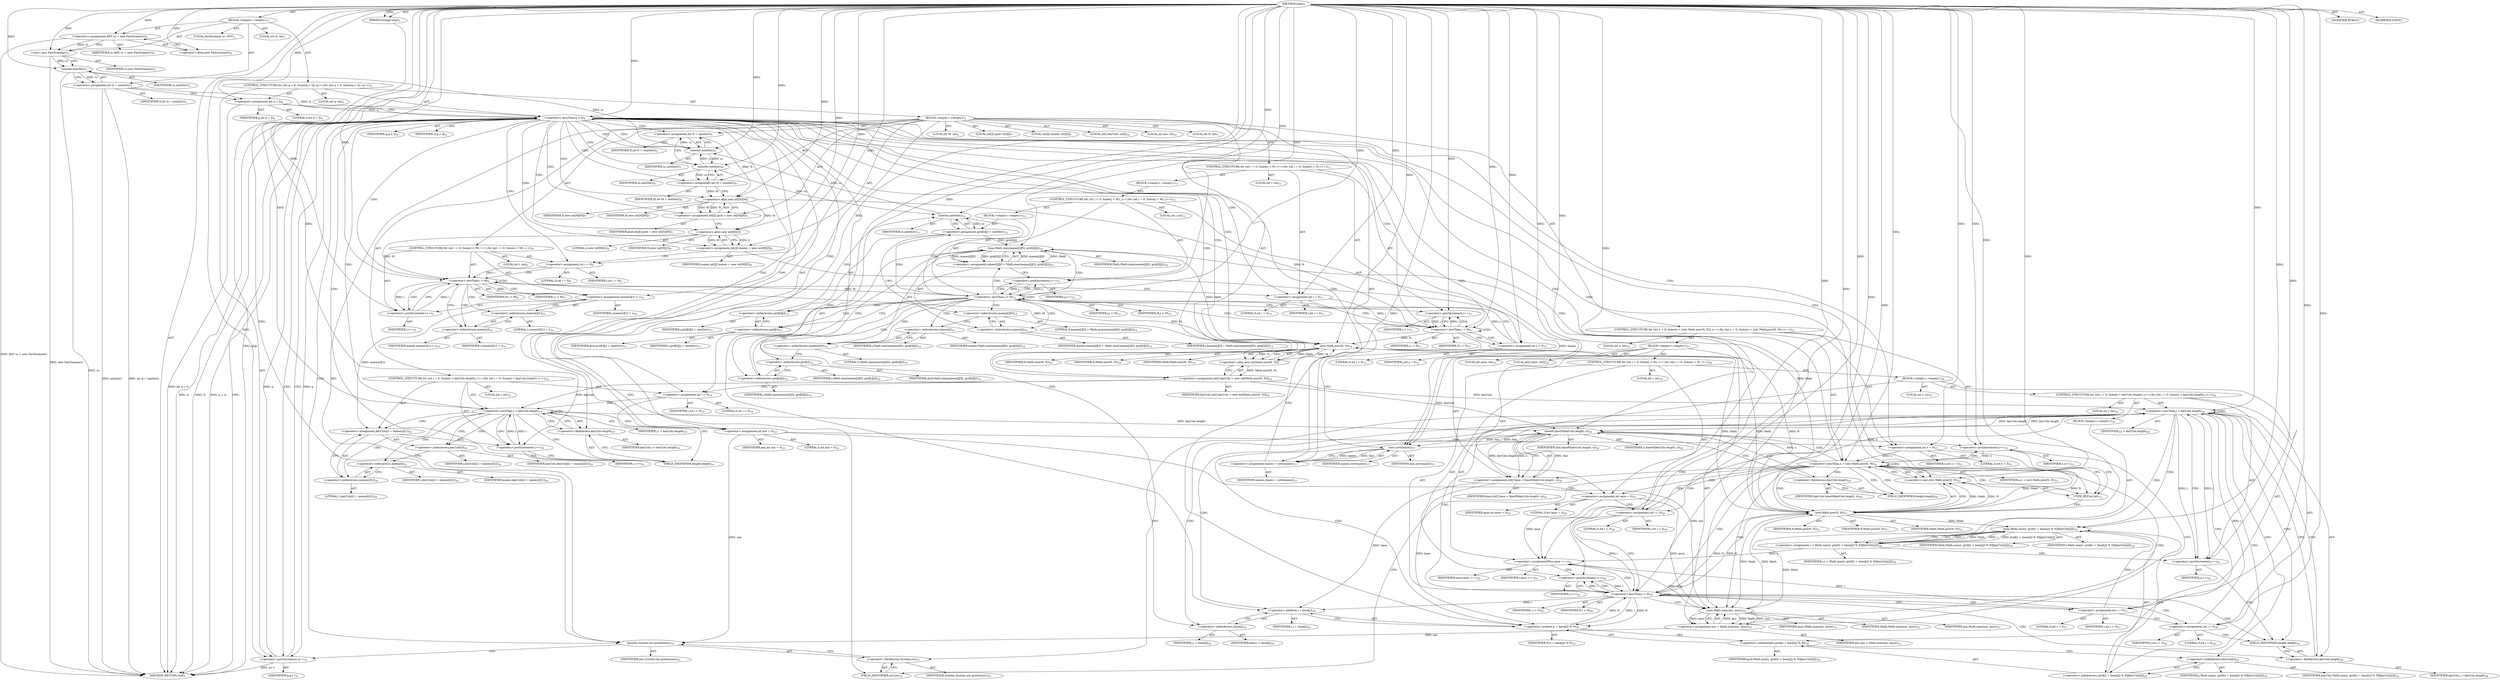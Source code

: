 digraph "main" {  
"19" [label = <(METHOD,main)<SUB>1</SUB>> ]
"20" [label = <(PARAM,String[] args)<SUB>1</SUB>> ]
"21" [label = <(BLOCK,&lt;empty&gt;,&lt;empty&gt;)<SUB>1</SUB>> ]
"4" [label = <(LOCAL,FastScanner sc: ANY)<SUB>2</SUB>> ]
"22" [label = <(&lt;operator&gt;.assignment,ANY sc = new FastScanner())<SUB>2</SUB>> ]
"23" [label = <(IDENTIFIER,sc,ANY sc = new FastScanner())<SUB>2</SUB>> ]
"24" [label = <(&lt;operator&gt;.alloc,new FastScanner())<SUB>2</SUB>> ]
"25" [label = <(&lt;init&gt;,new FastScanner())<SUB>2</SUB>> ]
"3" [label = <(IDENTIFIER,sc,new FastScanner())<SUB>2</SUB>> ]
"26" [label = <(LOCAL,int Q: int)<SUB>3</SUB>> ]
"27" [label = <(&lt;operator&gt;.assignment,int Q = nextInt())<SUB>3</SUB>> ]
"28" [label = <(IDENTIFIER,Q,int Q = nextInt())<SUB>3</SUB>> ]
"29" [label = <(nextInt,nextInt())<SUB>3</SUB>> ]
"30" [label = <(IDENTIFIER,sc,nextInt())<SUB>3</SUB>> ]
"31" [label = <(CONTROL_STRUCTURE,for (int q = 0; Some(q &lt; Q); q++),for (int q = 0; Some(q &lt; Q); q++))<SUB>4</SUB>> ]
"32" [label = <(LOCAL,int q: int)<SUB>4</SUB>> ]
"33" [label = <(&lt;operator&gt;.assignment,int q = 0)<SUB>4</SUB>> ]
"34" [label = <(IDENTIFIER,q,int q = 0)<SUB>4</SUB>> ]
"35" [label = <(LITERAL,0,int q = 0)<SUB>4</SUB>> ]
"36" [label = <(&lt;operator&gt;.lessThan,q &lt; Q)<SUB>4</SUB>> ]
"37" [label = <(IDENTIFIER,q,q &lt; Q)<SUB>4</SUB>> ]
"38" [label = <(IDENTIFIER,Q,q &lt; Q)<SUB>4</SUB>> ]
"39" [label = <(&lt;operator&gt;.postIncrement,q++)<SUB>4</SUB>> ]
"40" [label = <(IDENTIFIER,q,q++)<SUB>4</SUB>> ]
"41" [label = <(BLOCK,&lt;empty&gt;,&lt;empty&gt;)<SUB>4</SUB>> ]
"42" [label = <(LOCAL,int N: int)<SUB>5</SUB>> ]
"43" [label = <(&lt;operator&gt;.assignment,int N = nextInt())<SUB>5</SUB>> ]
"44" [label = <(IDENTIFIER,N,int N = nextInt())<SUB>5</SUB>> ]
"45" [label = <(nextInt,nextInt())<SUB>5</SUB>> ]
"46" [label = <(IDENTIFIER,sc,nextInt())<SUB>5</SUB>> ]
"47" [label = <(LOCAL,int M: int)<SUB>6</SUB>> ]
"48" [label = <(&lt;operator&gt;.assignment,int M = nextInt())<SUB>6</SUB>> ]
"49" [label = <(IDENTIFIER,M,int M = nextInt())<SUB>6</SUB>> ]
"50" [label = <(nextInt,nextInt())<SUB>6</SUB>> ]
"51" [label = <(IDENTIFIER,sc,nextInt())<SUB>6</SUB>> ]
"52" [label = <(LOCAL,int[][] grid: int[][])<SUB>7</SUB>> ]
"53" [label = <(&lt;operator&gt;.assignment,int[][] grid = new int[N][M])<SUB>7</SUB>> ]
"54" [label = <(IDENTIFIER,grid,int[][] grid = new int[N][M])<SUB>7</SUB>> ]
"55" [label = <(&lt;operator&gt;.alloc,new int[N][M])> ]
"56" [label = <(IDENTIFIER,N,new int[N][M])<SUB>7</SUB>> ]
"57" [label = <(IDENTIFIER,M,new int[N][M])<SUB>7</SUB>> ]
"58" [label = <(LOCAL,int[][] maxes: int[][])<SUB>8</SUB>> ]
"59" [label = <(&lt;operator&gt;.assignment,int[][] maxes = new int[M][2])<SUB>8</SUB>> ]
"60" [label = <(IDENTIFIER,maxes,int[][] maxes = new int[M][2])<SUB>8</SUB>> ]
"61" [label = <(&lt;operator&gt;.alloc,new int[M][2])> ]
"62" [label = <(IDENTIFIER,M,new int[M][2])<SUB>8</SUB>> ]
"63" [label = <(LITERAL,2,new int[M][2])<SUB>8</SUB>> ]
"64" [label = <(CONTROL_STRUCTURE,for (int i = 0; Some(i &lt; M); i++),for (int i = 0; Some(i &lt; M); i++))<SUB>9</SUB>> ]
"65" [label = <(LOCAL,int i: int)<SUB>9</SUB>> ]
"66" [label = <(&lt;operator&gt;.assignment,int i = 0)<SUB>9</SUB>> ]
"67" [label = <(IDENTIFIER,i,int i = 0)<SUB>9</SUB>> ]
"68" [label = <(LITERAL,0,int i = 0)<SUB>9</SUB>> ]
"69" [label = <(&lt;operator&gt;.lessThan,i &lt; M)<SUB>9</SUB>> ]
"70" [label = <(IDENTIFIER,i,i &lt; M)<SUB>9</SUB>> ]
"71" [label = <(IDENTIFIER,M,i &lt; M)<SUB>9</SUB>> ]
"72" [label = <(&lt;operator&gt;.postIncrement,i++)<SUB>9</SUB>> ]
"73" [label = <(IDENTIFIER,i,i++)<SUB>9</SUB>> ]
"74" [label = <(&lt;operator&gt;.assignment,maxes[i][1] = i)<SUB>10</SUB>> ]
"75" [label = <(&lt;operator&gt;.indexAccess,maxes[i][1])<SUB>10</SUB>> ]
"76" [label = <(&lt;operator&gt;.indexAccess,maxes[i])<SUB>10</SUB>> ]
"77" [label = <(IDENTIFIER,maxes,maxes[i][1] = i)<SUB>10</SUB>> ]
"78" [label = <(IDENTIFIER,i,maxes[i][1] = i)<SUB>10</SUB>> ]
"79" [label = <(LITERAL,1,maxes[i][1] = i)<SUB>10</SUB>> ]
"80" [label = <(IDENTIFIER,i,maxes[i][1] = i)<SUB>10</SUB>> ]
"81" [label = <(CONTROL_STRUCTURE,for (int i = 0; Some(i &lt; N); i++),for (int i = 0; Some(i &lt; N); i++))<SUB>11</SUB>> ]
"82" [label = <(LOCAL,int i: int)<SUB>11</SUB>> ]
"83" [label = <(&lt;operator&gt;.assignment,int i = 0)<SUB>11</SUB>> ]
"84" [label = <(IDENTIFIER,i,int i = 0)<SUB>11</SUB>> ]
"85" [label = <(LITERAL,0,int i = 0)<SUB>11</SUB>> ]
"86" [label = <(&lt;operator&gt;.lessThan,i &lt; N)<SUB>11</SUB>> ]
"87" [label = <(IDENTIFIER,i,i &lt; N)<SUB>11</SUB>> ]
"88" [label = <(IDENTIFIER,N,i &lt; N)<SUB>11</SUB>> ]
"89" [label = <(&lt;operator&gt;.postIncrement,i++)<SUB>11</SUB>> ]
"90" [label = <(IDENTIFIER,i,i++)<SUB>11</SUB>> ]
"91" [label = <(BLOCK,&lt;empty&gt;,&lt;empty&gt;)<SUB>11</SUB>> ]
"92" [label = <(CONTROL_STRUCTURE,for (int j = 0; Some(j &lt; M); j++),for (int j = 0; Some(j &lt; M); j++))<SUB>12</SUB>> ]
"93" [label = <(LOCAL,int j: int)<SUB>12</SUB>> ]
"94" [label = <(&lt;operator&gt;.assignment,int j = 0)<SUB>12</SUB>> ]
"95" [label = <(IDENTIFIER,j,int j = 0)<SUB>12</SUB>> ]
"96" [label = <(LITERAL,0,int j = 0)<SUB>12</SUB>> ]
"97" [label = <(&lt;operator&gt;.lessThan,j &lt; M)<SUB>12</SUB>> ]
"98" [label = <(IDENTIFIER,j,j &lt; M)<SUB>12</SUB>> ]
"99" [label = <(IDENTIFIER,M,j &lt; M)<SUB>12</SUB>> ]
"100" [label = <(&lt;operator&gt;.postIncrement,j++)<SUB>12</SUB>> ]
"101" [label = <(IDENTIFIER,j,j++)<SUB>12</SUB>> ]
"102" [label = <(BLOCK,&lt;empty&gt;,&lt;empty&gt;)<SUB>12</SUB>> ]
"103" [label = <(&lt;operator&gt;.assignment,grid[i][j] = nextInt())<SUB>13</SUB>> ]
"104" [label = <(&lt;operator&gt;.indexAccess,grid[i][j])<SUB>13</SUB>> ]
"105" [label = <(&lt;operator&gt;.indexAccess,grid[i])<SUB>13</SUB>> ]
"106" [label = <(IDENTIFIER,grid,grid[i][j] = nextInt())<SUB>13</SUB>> ]
"107" [label = <(IDENTIFIER,i,grid[i][j] = nextInt())<SUB>13</SUB>> ]
"108" [label = <(IDENTIFIER,j,grid[i][j] = nextInt())<SUB>13</SUB>> ]
"109" [label = <(nextInt,nextInt())<SUB>13</SUB>> ]
"110" [label = <(IDENTIFIER,sc,nextInt())<SUB>13</SUB>> ]
"111" [label = <(&lt;operator&gt;.assignment,maxes[j][0] = Math.max(maxes[j][0], grid[i][j]))<SUB>14</SUB>> ]
"112" [label = <(&lt;operator&gt;.indexAccess,maxes[j][0])<SUB>14</SUB>> ]
"113" [label = <(&lt;operator&gt;.indexAccess,maxes[j])<SUB>14</SUB>> ]
"114" [label = <(IDENTIFIER,maxes,maxes[j][0] = Math.max(maxes[j][0], grid[i][j]))<SUB>14</SUB>> ]
"115" [label = <(IDENTIFIER,j,maxes[j][0] = Math.max(maxes[j][0], grid[i][j]))<SUB>14</SUB>> ]
"116" [label = <(LITERAL,0,maxes[j][0] = Math.max(maxes[j][0], grid[i][j]))<SUB>14</SUB>> ]
"117" [label = <(max,Math.max(maxes[j][0], grid[i][j]))<SUB>14</SUB>> ]
"118" [label = <(IDENTIFIER,Math,Math.max(maxes[j][0], grid[i][j]))<SUB>14</SUB>> ]
"119" [label = <(&lt;operator&gt;.indexAccess,maxes[j][0])<SUB>14</SUB>> ]
"120" [label = <(&lt;operator&gt;.indexAccess,maxes[j])<SUB>14</SUB>> ]
"121" [label = <(IDENTIFIER,maxes,Math.max(maxes[j][0], grid[i][j]))<SUB>14</SUB>> ]
"122" [label = <(IDENTIFIER,j,Math.max(maxes[j][0], grid[i][j]))<SUB>14</SUB>> ]
"123" [label = <(LITERAL,0,Math.max(maxes[j][0], grid[i][j]))<SUB>14</SUB>> ]
"124" [label = <(&lt;operator&gt;.indexAccess,grid[i][j])<SUB>14</SUB>> ]
"125" [label = <(&lt;operator&gt;.indexAccess,grid[i])<SUB>14</SUB>> ]
"126" [label = <(IDENTIFIER,grid,Math.max(maxes[j][0], grid[i][j]))<SUB>14</SUB>> ]
"127" [label = <(IDENTIFIER,i,Math.max(maxes[j][0], grid[i][j]))<SUB>14</SUB>> ]
"128" [label = <(IDENTIFIER,j,Math.max(maxes[j][0], grid[i][j]))<SUB>14</SUB>> ]
"129" [label = <(&lt;operator&gt;.assignment,maxes = sort(maxes))<SUB>17</SUB>> ]
"130" [label = <(IDENTIFIER,maxes,maxes = sort(maxes))<SUB>17</SUB>> ]
"131" [label = <(sort,sort(maxes))<SUB>17</SUB>> ]
"132" [label = <(IDENTIFIER,this,sort(maxes))<SUB>17</SUB>> ]
"133" [label = <(IDENTIFIER,maxes,sort(maxes))<SUB>17</SUB>> ]
"134" [label = <(LOCAL,int[] keyCols: int[])<SUB>18</SUB>> ]
"135" [label = <(&lt;operator&gt;.assignment,int[] keyCols = new int[Math.min(M, N)])<SUB>18</SUB>> ]
"136" [label = <(IDENTIFIER,keyCols,int[] keyCols = new int[Math.min(M, N)])<SUB>18</SUB>> ]
"137" [label = <(&lt;operator&gt;.alloc,new int[Math.min(M, N)])> ]
"138" [label = <(min,Math.min(M, N))<SUB>18</SUB>> ]
"139" [label = <(IDENTIFIER,Math,Math.min(M, N))<SUB>18</SUB>> ]
"140" [label = <(IDENTIFIER,M,Math.min(M, N))<SUB>18</SUB>> ]
"141" [label = <(IDENTIFIER,N,Math.min(M, N))<SUB>18</SUB>> ]
"142" [label = <(CONTROL_STRUCTURE,for (int i = 0; Some(i &lt; keyCols.length); i++),for (int i = 0; Some(i &lt; keyCols.length); i++))<SUB>19</SUB>> ]
"143" [label = <(LOCAL,int i: int)<SUB>19</SUB>> ]
"144" [label = <(&lt;operator&gt;.assignment,int i = 0)<SUB>19</SUB>> ]
"145" [label = <(IDENTIFIER,i,int i = 0)<SUB>19</SUB>> ]
"146" [label = <(LITERAL,0,int i = 0)<SUB>19</SUB>> ]
"147" [label = <(&lt;operator&gt;.lessThan,i &lt; keyCols.length)<SUB>19</SUB>> ]
"148" [label = <(IDENTIFIER,i,i &lt; keyCols.length)<SUB>19</SUB>> ]
"149" [label = <(&lt;operator&gt;.fieldAccess,keyCols.length)<SUB>19</SUB>> ]
"150" [label = <(IDENTIFIER,keyCols,i &lt; keyCols.length)<SUB>19</SUB>> ]
"151" [label = <(FIELD_IDENTIFIER,length,length)<SUB>19</SUB>> ]
"152" [label = <(&lt;operator&gt;.postIncrement,i++)<SUB>19</SUB>> ]
"153" [label = <(IDENTIFIER,i,i++)<SUB>19</SUB>> ]
"154" [label = <(&lt;operator&gt;.assignment,keyCols[i] = maxes[i][1])<SUB>20</SUB>> ]
"155" [label = <(&lt;operator&gt;.indexAccess,keyCols[i])<SUB>20</SUB>> ]
"156" [label = <(IDENTIFIER,keyCols,keyCols[i] = maxes[i][1])<SUB>20</SUB>> ]
"157" [label = <(IDENTIFIER,i,keyCols[i] = maxes[i][1])<SUB>20</SUB>> ]
"158" [label = <(&lt;operator&gt;.indexAccess,maxes[i][1])<SUB>20</SUB>> ]
"159" [label = <(&lt;operator&gt;.indexAccess,maxes[i])<SUB>20</SUB>> ]
"160" [label = <(IDENTIFIER,maxes,keyCols[i] = maxes[i][1])<SUB>20</SUB>> ]
"161" [label = <(IDENTIFIER,i,keyCols[i] = maxes[i][1])<SUB>20</SUB>> ]
"162" [label = <(LITERAL,1,keyCols[i] = maxes[i][1])<SUB>20</SUB>> ]
"163" [label = <(LOCAL,int ans: int)<SUB>22</SUB>> ]
"164" [label = <(&lt;operator&gt;.assignment,int ans = 0)<SUB>22</SUB>> ]
"165" [label = <(IDENTIFIER,ans,int ans = 0)<SUB>22</SUB>> ]
"166" [label = <(LITERAL,0,int ans = 0)<SUB>22</SUB>> ]
"167" [label = <(CONTROL_STRUCTURE,for (int x = 0; Some(x &lt; (int) Math.pow(N, N)); x++),for (int x = 0; Some(x &lt; (int) Math.pow(N, N)); x++))<SUB>23</SUB>> ]
"168" [label = <(LOCAL,int x: int)<SUB>23</SUB>> ]
"169" [label = <(&lt;operator&gt;.assignment,int x = 0)<SUB>23</SUB>> ]
"170" [label = <(IDENTIFIER,x,int x = 0)<SUB>23</SUB>> ]
"171" [label = <(LITERAL,0,int x = 0)<SUB>23</SUB>> ]
"172" [label = <(&lt;operator&gt;.lessThan,x &lt; (int) Math.pow(N, N))<SUB>23</SUB>> ]
"173" [label = <(IDENTIFIER,x,x &lt; (int) Math.pow(N, N))<SUB>23</SUB>> ]
"174" [label = <(&lt;operator&gt;.cast,(int) Math.pow(N, N))<SUB>23</SUB>> ]
"175" [label = <(TYPE_REF,int,int)<SUB>23</SUB>> ]
"176" [label = <(pow,Math.pow(N, N))<SUB>23</SUB>> ]
"177" [label = <(IDENTIFIER,Math,Math.pow(N, N))<SUB>23</SUB>> ]
"178" [label = <(IDENTIFIER,N,Math.pow(N, N))<SUB>23</SUB>> ]
"179" [label = <(IDENTIFIER,N,Math.pow(N, N))<SUB>23</SUB>> ]
"180" [label = <(&lt;operator&gt;.postIncrement,x++)<SUB>23</SUB>> ]
"181" [label = <(IDENTIFIER,x,x++)<SUB>23</SUB>> ]
"182" [label = <(BLOCK,&lt;empty&gt;,&lt;empty&gt;)<SUB>23</SUB>> ]
"183" [label = <(LOCAL,int[] base: int[])<SUB>24</SUB>> ]
"184" [label = <(&lt;operator&gt;.assignment,int[] base = baseN(keyCols.length, x))<SUB>24</SUB>> ]
"185" [label = <(IDENTIFIER,base,int[] base = baseN(keyCols.length, x))<SUB>24</SUB>> ]
"186" [label = <(baseN,baseN(keyCols.length, x))<SUB>24</SUB>> ]
"187" [label = <(IDENTIFIER,this,baseN(keyCols.length, x))<SUB>24</SUB>> ]
"188" [label = <(&lt;operator&gt;.fieldAccess,keyCols.length)<SUB>24</SUB>> ]
"189" [label = <(IDENTIFIER,keyCols,baseN(keyCols.length, x))<SUB>24</SUB>> ]
"190" [label = <(FIELD_IDENTIFIER,length,length)<SUB>24</SUB>> ]
"191" [label = <(IDENTIFIER,x,baseN(keyCols.length, x))<SUB>24</SUB>> ]
"192" [label = <(LOCAL,int ansx: int)<SUB>25</SUB>> ]
"193" [label = <(&lt;operator&gt;.assignment,int ansx = 0)<SUB>25</SUB>> ]
"194" [label = <(IDENTIFIER,ansx,int ansx = 0)<SUB>25</SUB>> ]
"195" [label = <(LITERAL,0,int ansx = 0)<SUB>25</SUB>> ]
"196" [label = <(CONTROL_STRUCTURE,for (int i = 0; Some(i &lt; N); i++),for (int i = 0; Some(i &lt; N); i++))<SUB>26</SUB>> ]
"197" [label = <(LOCAL,int i: int)<SUB>26</SUB>> ]
"198" [label = <(&lt;operator&gt;.assignment,int i = 0)<SUB>26</SUB>> ]
"199" [label = <(IDENTIFIER,i,int i = 0)<SUB>26</SUB>> ]
"200" [label = <(LITERAL,0,int i = 0)<SUB>26</SUB>> ]
"201" [label = <(&lt;operator&gt;.lessThan,i &lt; N)<SUB>26</SUB>> ]
"202" [label = <(IDENTIFIER,i,i &lt; N)<SUB>26</SUB>> ]
"203" [label = <(IDENTIFIER,N,i &lt; N)<SUB>26</SUB>> ]
"204" [label = <(&lt;operator&gt;.postIncrement,i++)<SUB>26</SUB>> ]
"205" [label = <(IDENTIFIER,i,i++)<SUB>26</SUB>> ]
"206" [label = <(BLOCK,&lt;empty&gt;,&lt;empty&gt;)<SUB>26</SUB>> ]
"207" [label = <(LOCAL,int r: int)<SUB>27</SUB>> ]
"208" [label = <(&lt;operator&gt;.assignment,int r = 0)<SUB>27</SUB>> ]
"209" [label = <(IDENTIFIER,r,int r = 0)<SUB>27</SUB>> ]
"210" [label = <(LITERAL,0,int r = 0)<SUB>27</SUB>> ]
"211" [label = <(CONTROL_STRUCTURE,for (int j = 0; Some(j &lt; keyCols.length); j++),for (int j = 0; Some(j &lt; keyCols.length); j++))<SUB>28</SUB>> ]
"212" [label = <(LOCAL,int j: int)<SUB>28</SUB>> ]
"213" [label = <(&lt;operator&gt;.assignment,int j = 0)<SUB>28</SUB>> ]
"214" [label = <(IDENTIFIER,j,int j = 0)<SUB>28</SUB>> ]
"215" [label = <(LITERAL,0,int j = 0)<SUB>28</SUB>> ]
"216" [label = <(&lt;operator&gt;.lessThan,j &lt; keyCols.length)<SUB>28</SUB>> ]
"217" [label = <(IDENTIFIER,j,j &lt; keyCols.length)<SUB>28</SUB>> ]
"218" [label = <(&lt;operator&gt;.fieldAccess,keyCols.length)<SUB>28</SUB>> ]
"219" [label = <(IDENTIFIER,keyCols,j &lt; keyCols.length)<SUB>28</SUB>> ]
"220" [label = <(FIELD_IDENTIFIER,length,length)<SUB>28</SUB>> ]
"221" [label = <(&lt;operator&gt;.postIncrement,j++)<SUB>28</SUB>> ]
"222" [label = <(IDENTIFIER,j,j++)<SUB>28</SUB>> ]
"223" [label = <(BLOCK,&lt;empty&gt;,&lt;empty&gt;)<SUB>28</SUB>> ]
"224" [label = <(&lt;operator&gt;.assignment,r = Math.max(r, grid[(i + base[j]) % N][keyCols[j]]))<SUB>29</SUB>> ]
"225" [label = <(IDENTIFIER,r,r = Math.max(r, grid[(i + base[j]) % N][keyCols[j]]))<SUB>29</SUB>> ]
"226" [label = <(max,Math.max(r, grid[(i + base[j]) % N][keyCols[j]]))<SUB>29</SUB>> ]
"227" [label = <(IDENTIFIER,Math,Math.max(r, grid[(i + base[j]) % N][keyCols[j]]))<SUB>29</SUB>> ]
"228" [label = <(IDENTIFIER,r,Math.max(r, grid[(i + base[j]) % N][keyCols[j]]))<SUB>29</SUB>> ]
"229" [label = <(&lt;operator&gt;.indexAccess,grid[(i + base[j]) % N][keyCols[j]])<SUB>29</SUB>> ]
"230" [label = <(&lt;operator&gt;.indexAccess,grid[(i + base[j]) % N])<SUB>29</SUB>> ]
"231" [label = <(IDENTIFIER,grid,Math.max(r, grid[(i + base[j]) % N][keyCols[j]]))<SUB>29</SUB>> ]
"232" [label = <(&lt;operator&gt;.modulo,(i + base[j]) % N)<SUB>29</SUB>> ]
"233" [label = <(&lt;operator&gt;.addition,i + base[j])<SUB>29</SUB>> ]
"234" [label = <(IDENTIFIER,i,i + base[j])<SUB>29</SUB>> ]
"235" [label = <(&lt;operator&gt;.indexAccess,base[j])<SUB>29</SUB>> ]
"236" [label = <(IDENTIFIER,base,i + base[j])<SUB>29</SUB>> ]
"237" [label = <(IDENTIFIER,j,i + base[j])<SUB>29</SUB>> ]
"238" [label = <(IDENTIFIER,N,(i + base[j]) % N)<SUB>29</SUB>> ]
"239" [label = <(&lt;operator&gt;.indexAccess,keyCols[j])<SUB>29</SUB>> ]
"240" [label = <(IDENTIFIER,keyCols,Math.max(r, grid[(i + base[j]) % N][keyCols[j]]))<SUB>29</SUB>> ]
"241" [label = <(IDENTIFIER,j,Math.max(r, grid[(i + base[j]) % N][keyCols[j]]))<SUB>29</SUB>> ]
"242" [label = <(&lt;operator&gt;.assignmentPlus,ansx += r)<SUB>31</SUB>> ]
"243" [label = <(IDENTIFIER,ansx,ansx += r)<SUB>31</SUB>> ]
"244" [label = <(IDENTIFIER,r,ansx += r)<SUB>31</SUB>> ]
"245" [label = <(&lt;operator&gt;.assignment,ans = Math.max(ans, ansx))<SUB>33</SUB>> ]
"246" [label = <(IDENTIFIER,ans,ans = Math.max(ans, ansx))<SUB>33</SUB>> ]
"247" [label = <(max,Math.max(ans, ansx))<SUB>33</SUB>> ]
"248" [label = <(IDENTIFIER,Math,Math.max(ans, ansx))<SUB>33</SUB>> ]
"249" [label = <(IDENTIFIER,ans,Math.max(ans, ansx))<SUB>33</SUB>> ]
"250" [label = <(IDENTIFIER,ansx,Math.max(ans, ansx))<SUB>33</SUB>> ]
"251" [label = <(println,System.out.println(ans))<SUB>35</SUB>> ]
"252" [label = <(&lt;operator&gt;.fieldAccess,System.out)<SUB>35</SUB>> ]
"253" [label = <(IDENTIFIER,System,System.out.println(ans))<SUB>35</SUB>> ]
"254" [label = <(FIELD_IDENTIFIER,out,out)<SUB>35</SUB>> ]
"255" [label = <(IDENTIFIER,ans,System.out.println(ans))<SUB>35</SUB>> ]
"256" [label = <(MODIFIER,PUBLIC)> ]
"257" [label = <(MODIFIER,STATIC)> ]
"258" [label = <(METHOD_RETURN,void)<SUB>1</SUB>> ]
  "19" -> "20"  [ label = "AST: "] 
  "19" -> "21"  [ label = "AST: "] 
  "19" -> "256"  [ label = "AST: "] 
  "19" -> "257"  [ label = "AST: "] 
  "19" -> "258"  [ label = "AST: "] 
  "21" -> "4"  [ label = "AST: "] 
  "21" -> "22"  [ label = "AST: "] 
  "21" -> "25"  [ label = "AST: "] 
  "21" -> "26"  [ label = "AST: "] 
  "21" -> "27"  [ label = "AST: "] 
  "21" -> "31"  [ label = "AST: "] 
  "22" -> "23"  [ label = "AST: "] 
  "22" -> "24"  [ label = "AST: "] 
  "25" -> "3"  [ label = "AST: "] 
  "27" -> "28"  [ label = "AST: "] 
  "27" -> "29"  [ label = "AST: "] 
  "29" -> "30"  [ label = "AST: "] 
  "31" -> "32"  [ label = "AST: "] 
  "31" -> "33"  [ label = "AST: "] 
  "31" -> "36"  [ label = "AST: "] 
  "31" -> "39"  [ label = "AST: "] 
  "31" -> "41"  [ label = "AST: "] 
  "33" -> "34"  [ label = "AST: "] 
  "33" -> "35"  [ label = "AST: "] 
  "36" -> "37"  [ label = "AST: "] 
  "36" -> "38"  [ label = "AST: "] 
  "39" -> "40"  [ label = "AST: "] 
  "41" -> "42"  [ label = "AST: "] 
  "41" -> "43"  [ label = "AST: "] 
  "41" -> "47"  [ label = "AST: "] 
  "41" -> "48"  [ label = "AST: "] 
  "41" -> "52"  [ label = "AST: "] 
  "41" -> "53"  [ label = "AST: "] 
  "41" -> "58"  [ label = "AST: "] 
  "41" -> "59"  [ label = "AST: "] 
  "41" -> "64"  [ label = "AST: "] 
  "41" -> "81"  [ label = "AST: "] 
  "41" -> "129"  [ label = "AST: "] 
  "41" -> "134"  [ label = "AST: "] 
  "41" -> "135"  [ label = "AST: "] 
  "41" -> "142"  [ label = "AST: "] 
  "41" -> "163"  [ label = "AST: "] 
  "41" -> "164"  [ label = "AST: "] 
  "41" -> "167"  [ label = "AST: "] 
  "41" -> "251"  [ label = "AST: "] 
  "43" -> "44"  [ label = "AST: "] 
  "43" -> "45"  [ label = "AST: "] 
  "45" -> "46"  [ label = "AST: "] 
  "48" -> "49"  [ label = "AST: "] 
  "48" -> "50"  [ label = "AST: "] 
  "50" -> "51"  [ label = "AST: "] 
  "53" -> "54"  [ label = "AST: "] 
  "53" -> "55"  [ label = "AST: "] 
  "55" -> "56"  [ label = "AST: "] 
  "55" -> "57"  [ label = "AST: "] 
  "59" -> "60"  [ label = "AST: "] 
  "59" -> "61"  [ label = "AST: "] 
  "61" -> "62"  [ label = "AST: "] 
  "61" -> "63"  [ label = "AST: "] 
  "64" -> "65"  [ label = "AST: "] 
  "64" -> "66"  [ label = "AST: "] 
  "64" -> "69"  [ label = "AST: "] 
  "64" -> "72"  [ label = "AST: "] 
  "64" -> "74"  [ label = "AST: "] 
  "66" -> "67"  [ label = "AST: "] 
  "66" -> "68"  [ label = "AST: "] 
  "69" -> "70"  [ label = "AST: "] 
  "69" -> "71"  [ label = "AST: "] 
  "72" -> "73"  [ label = "AST: "] 
  "74" -> "75"  [ label = "AST: "] 
  "74" -> "80"  [ label = "AST: "] 
  "75" -> "76"  [ label = "AST: "] 
  "75" -> "79"  [ label = "AST: "] 
  "76" -> "77"  [ label = "AST: "] 
  "76" -> "78"  [ label = "AST: "] 
  "81" -> "82"  [ label = "AST: "] 
  "81" -> "83"  [ label = "AST: "] 
  "81" -> "86"  [ label = "AST: "] 
  "81" -> "89"  [ label = "AST: "] 
  "81" -> "91"  [ label = "AST: "] 
  "83" -> "84"  [ label = "AST: "] 
  "83" -> "85"  [ label = "AST: "] 
  "86" -> "87"  [ label = "AST: "] 
  "86" -> "88"  [ label = "AST: "] 
  "89" -> "90"  [ label = "AST: "] 
  "91" -> "92"  [ label = "AST: "] 
  "92" -> "93"  [ label = "AST: "] 
  "92" -> "94"  [ label = "AST: "] 
  "92" -> "97"  [ label = "AST: "] 
  "92" -> "100"  [ label = "AST: "] 
  "92" -> "102"  [ label = "AST: "] 
  "94" -> "95"  [ label = "AST: "] 
  "94" -> "96"  [ label = "AST: "] 
  "97" -> "98"  [ label = "AST: "] 
  "97" -> "99"  [ label = "AST: "] 
  "100" -> "101"  [ label = "AST: "] 
  "102" -> "103"  [ label = "AST: "] 
  "102" -> "111"  [ label = "AST: "] 
  "103" -> "104"  [ label = "AST: "] 
  "103" -> "109"  [ label = "AST: "] 
  "104" -> "105"  [ label = "AST: "] 
  "104" -> "108"  [ label = "AST: "] 
  "105" -> "106"  [ label = "AST: "] 
  "105" -> "107"  [ label = "AST: "] 
  "109" -> "110"  [ label = "AST: "] 
  "111" -> "112"  [ label = "AST: "] 
  "111" -> "117"  [ label = "AST: "] 
  "112" -> "113"  [ label = "AST: "] 
  "112" -> "116"  [ label = "AST: "] 
  "113" -> "114"  [ label = "AST: "] 
  "113" -> "115"  [ label = "AST: "] 
  "117" -> "118"  [ label = "AST: "] 
  "117" -> "119"  [ label = "AST: "] 
  "117" -> "124"  [ label = "AST: "] 
  "119" -> "120"  [ label = "AST: "] 
  "119" -> "123"  [ label = "AST: "] 
  "120" -> "121"  [ label = "AST: "] 
  "120" -> "122"  [ label = "AST: "] 
  "124" -> "125"  [ label = "AST: "] 
  "124" -> "128"  [ label = "AST: "] 
  "125" -> "126"  [ label = "AST: "] 
  "125" -> "127"  [ label = "AST: "] 
  "129" -> "130"  [ label = "AST: "] 
  "129" -> "131"  [ label = "AST: "] 
  "131" -> "132"  [ label = "AST: "] 
  "131" -> "133"  [ label = "AST: "] 
  "135" -> "136"  [ label = "AST: "] 
  "135" -> "137"  [ label = "AST: "] 
  "137" -> "138"  [ label = "AST: "] 
  "138" -> "139"  [ label = "AST: "] 
  "138" -> "140"  [ label = "AST: "] 
  "138" -> "141"  [ label = "AST: "] 
  "142" -> "143"  [ label = "AST: "] 
  "142" -> "144"  [ label = "AST: "] 
  "142" -> "147"  [ label = "AST: "] 
  "142" -> "152"  [ label = "AST: "] 
  "142" -> "154"  [ label = "AST: "] 
  "144" -> "145"  [ label = "AST: "] 
  "144" -> "146"  [ label = "AST: "] 
  "147" -> "148"  [ label = "AST: "] 
  "147" -> "149"  [ label = "AST: "] 
  "149" -> "150"  [ label = "AST: "] 
  "149" -> "151"  [ label = "AST: "] 
  "152" -> "153"  [ label = "AST: "] 
  "154" -> "155"  [ label = "AST: "] 
  "154" -> "158"  [ label = "AST: "] 
  "155" -> "156"  [ label = "AST: "] 
  "155" -> "157"  [ label = "AST: "] 
  "158" -> "159"  [ label = "AST: "] 
  "158" -> "162"  [ label = "AST: "] 
  "159" -> "160"  [ label = "AST: "] 
  "159" -> "161"  [ label = "AST: "] 
  "164" -> "165"  [ label = "AST: "] 
  "164" -> "166"  [ label = "AST: "] 
  "167" -> "168"  [ label = "AST: "] 
  "167" -> "169"  [ label = "AST: "] 
  "167" -> "172"  [ label = "AST: "] 
  "167" -> "180"  [ label = "AST: "] 
  "167" -> "182"  [ label = "AST: "] 
  "169" -> "170"  [ label = "AST: "] 
  "169" -> "171"  [ label = "AST: "] 
  "172" -> "173"  [ label = "AST: "] 
  "172" -> "174"  [ label = "AST: "] 
  "174" -> "175"  [ label = "AST: "] 
  "174" -> "176"  [ label = "AST: "] 
  "176" -> "177"  [ label = "AST: "] 
  "176" -> "178"  [ label = "AST: "] 
  "176" -> "179"  [ label = "AST: "] 
  "180" -> "181"  [ label = "AST: "] 
  "182" -> "183"  [ label = "AST: "] 
  "182" -> "184"  [ label = "AST: "] 
  "182" -> "192"  [ label = "AST: "] 
  "182" -> "193"  [ label = "AST: "] 
  "182" -> "196"  [ label = "AST: "] 
  "182" -> "245"  [ label = "AST: "] 
  "184" -> "185"  [ label = "AST: "] 
  "184" -> "186"  [ label = "AST: "] 
  "186" -> "187"  [ label = "AST: "] 
  "186" -> "188"  [ label = "AST: "] 
  "186" -> "191"  [ label = "AST: "] 
  "188" -> "189"  [ label = "AST: "] 
  "188" -> "190"  [ label = "AST: "] 
  "193" -> "194"  [ label = "AST: "] 
  "193" -> "195"  [ label = "AST: "] 
  "196" -> "197"  [ label = "AST: "] 
  "196" -> "198"  [ label = "AST: "] 
  "196" -> "201"  [ label = "AST: "] 
  "196" -> "204"  [ label = "AST: "] 
  "196" -> "206"  [ label = "AST: "] 
  "198" -> "199"  [ label = "AST: "] 
  "198" -> "200"  [ label = "AST: "] 
  "201" -> "202"  [ label = "AST: "] 
  "201" -> "203"  [ label = "AST: "] 
  "204" -> "205"  [ label = "AST: "] 
  "206" -> "207"  [ label = "AST: "] 
  "206" -> "208"  [ label = "AST: "] 
  "206" -> "211"  [ label = "AST: "] 
  "206" -> "242"  [ label = "AST: "] 
  "208" -> "209"  [ label = "AST: "] 
  "208" -> "210"  [ label = "AST: "] 
  "211" -> "212"  [ label = "AST: "] 
  "211" -> "213"  [ label = "AST: "] 
  "211" -> "216"  [ label = "AST: "] 
  "211" -> "221"  [ label = "AST: "] 
  "211" -> "223"  [ label = "AST: "] 
  "213" -> "214"  [ label = "AST: "] 
  "213" -> "215"  [ label = "AST: "] 
  "216" -> "217"  [ label = "AST: "] 
  "216" -> "218"  [ label = "AST: "] 
  "218" -> "219"  [ label = "AST: "] 
  "218" -> "220"  [ label = "AST: "] 
  "221" -> "222"  [ label = "AST: "] 
  "223" -> "224"  [ label = "AST: "] 
  "224" -> "225"  [ label = "AST: "] 
  "224" -> "226"  [ label = "AST: "] 
  "226" -> "227"  [ label = "AST: "] 
  "226" -> "228"  [ label = "AST: "] 
  "226" -> "229"  [ label = "AST: "] 
  "229" -> "230"  [ label = "AST: "] 
  "229" -> "239"  [ label = "AST: "] 
  "230" -> "231"  [ label = "AST: "] 
  "230" -> "232"  [ label = "AST: "] 
  "232" -> "233"  [ label = "AST: "] 
  "232" -> "238"  [ label = "AST: "] 
  "233" -> "234"  [ label = "AST: "] 
  "233" -> "235"  [ label = "AST: "] 
  "235" -> "236"  [ label = "AST: "] 
  "235" -> "237"  [ label = "AST: "] 
  "239" -> "240"  [ label = "AST: "] 
  "239" -> "241"  [ label = "AST: "] 
  "242" -> "243"  [ label = "AST: "] 
  "242" -> "244"  [ label = "AST: "] 
  "245" -> "246"  [ label = "AST: "] 
  "245" -> "247"  [ label = "AST: "] 
  "247" -> "248"  [ label = "AST: "] 
  "247" -> "249"  [ label = "AST: "] 
  "247" -> "250"  [ label = "AST: "] 
  "251" -> "252"  [ label = "AST: "] 
  "251" -> "255"  [ label = "AST: "] 
  "252" -> "253"  [ label = "AST: "] 
  "252" -> "254"  [ label = "AST: "] 
  "22" -> "25"  [ label = "CFG: "] 
  "25" -> "29"  [ label = "CFG: "] 
  "27" -> "33"  [ label = "CFG: "] 
  "24" -> "22"  [ label = "CFG: "] 
  "29" -> "27"  [ label = "CFG: "] 
  "33" -> "36"  [ label = "CFG: "] 
  "36" -> "258"  [ label = "CFG: "] 
  "36" -> "45"  [ label = "CFG: "] 
  "39" -> "36"  [ label = "CFG: "] 
  "43" -> "50"  [ label = "CFG: "] 
  "48" -> "55"  [ label = "CFG: "] 
  "53" -> "61"  [ label = "CFG: "] 
  "59" -> "66"  [ label = "CFG: "] 
  "129" -> "138"  [ label = "CFG: "] 
  "135" -> "144"  [ label = "CFG: "] 
  "164" -> "169"  [ label = "CFG: "] 
  "251" -> "39"  [ label = "CFG: "] 
  "45" -> "43"  [ label = "CFG: "] 
  "50" -> "48"  [ label = "CFG: "] 
  "55" -> "53"  [ label = "CFG: "] 
  "61" -> "59"  [ label = "CFG: "] 
  "66" -> "69"  [ label = "CFG: "] 
  "69" -> "76"  [ label = "CFG: "] 
  "69" -> "83"  [ label = "CFG: "] 
  "72" -> "69"  [ label = "CFG: "] 
  "74" -> "72"  [ label = "CFG: "] 
  "83" -> "86"  [ label = "CFG: "] 
  "86" -> "94"  [ label = "CFG: "] 
  "86" -> "131"  [ label = "CFG: "] 
  "89" -> "86"  [ label = "CFG: "] 
  "131" -> "129"  [ label = "CFG: "] 
  "137" -> "135"  [ label = "CFG: "] 
  "144" -> "151"  [ label = "CFG: "] 
  "147" -> "155"  [ label = "CFG: "] 
  "147" -> "164"  [ label = "CFG: "] 
  "152" -> "151"  [ label = "CFG: "] 
  "154" -> "152"  [ label = "CFG: "] 
  "169" -> "175"  [ label = "CFG: "] 
  "172" -> "190"  [ label = "CFG: "] 
  "172" -> "254"  [ label = "CFG: "] 
  "180" -> "175"  [ label = "CFG: "] 
  "252" -> "251"  [ label = "CFG: "] 
  "75" -> "74"  [ label = "CFG: "] 
  "138" -> "137"  [ label = "CFG: "] 
  "149" -> "147"  [ label = "CFG: "] 
  "155" -> "159"  [ label = "CFG: "] 
  "158" -> "154"  [ label = "CFG: "] 
  "174" -> "172"  [ label = "CFG: "] 
  "184" -> "193"  [ label = "CFG: "] 
  "193" -> "198"  [ label = "CFG: "] 
  "245" -> "180"  [ label = "CFG: "] 
  "254" -> "252"  [ label = "CFG: "] 
  "76" -> "75"  [ label = "CFG: "] 
  "94" -> "97"  [ label = "CFG: "] 
  "97" -> "105"  [ label = "CFG: "] 
  "97" -> "89"  [ label = "CFG: "] 
  "100" -> "97"  [ label = "CFG: "] 
  "151" -> "149"  [ label = "CFG: "] 
  "159" -> "158"  [ label = "CFG: "] 
  "175" -> "176"  [ label = "CFG: "] 
  "176" -> "174"  [ label = "CFG: "] 
  "186" -> "184"  [ label = "CFG: "] 
  "198" -> "201"  [ label = "CFG: "] 
  "201" -> "208"  [ label = "CFG: "] 
  "201" -> "247"  [ label = "CFG: "] 
  "204" -> "201"  [ label = "CFG: "] 
  "247" -> "245"  [ label = "CFG: "] 
  "103" -> "113"  [ label = "CFG: "] 
  "111" -> "100"  [ label = "CFG: "] 
  "188" -> "186"  [ label = "CFG: "] 
  "208" -> "213"  [ label = "CFG: "] 
  "242" -> "204"  [ label = "CFG: "] 
  "104" -> "109"  [ label = "CFG: "] 
  "109" -> "103"  [ label = "CFG: "] 
  "112" -> "120"  [ label = "CFG: "] 
  "117" -> "111"  [ label = "CFG: "] 
  "190" -> "188"  [ label = "CFG: "] 
  "213" -> "220"  [ label = "CFG: "] 
  "216" -> "235"  [ label = "CFG: "] 
  "216" -> "242"  [ label = "CFG: "] 
  "221" -> "220"  [ label = "CFG: "] 
  "105" -> "104"  [ label = "CFG: "] 
  "113" -> "112"  [ label = "CFG: "] 
  "119" -> "125"  [ label = "CFG: "] 
  "124" -> "117"  [ label = "CFG: "] 
  "218" -> "216"  [ label = "CFG: "] 
  "224" -> "221"  [ label = "CFG: "] 
  "120" -> "119"  [ label = "CFG: "] 
  "125" -> "124"  [ label = "CFG: "] 
  "220" -> "218"  [ label = "CFG: "] 
  "226" -> "224"  [ label = "CFG: "] 
  "229" -> "226"  [ label = "CFG: "] 
  "230" -> "239"  [ label = "CFG: "] 
  "239" -> "229"  [ label = "CFG: "] 
  "232" -> "230"  [ label = "CFG: "] 
  "233" -> "232"  [ label = "CFG: "] 
  "235" -> "233"  [ label = "CFG: "] 
  "19" -> "24"  [ label = "CFG: "] 
  "20" -> "258"  [ label = "DDG: args"] 
  "22" -> "258"  [ label = "DDG: ANY sc = new FastScanner()"] 
  "25" -> "258"  [ label = "DDG: new FastScanner()"] 
  "29" -> "258"  [ label = "DDG: sc"] 
  "27" -> "258"  [ label = "DDG: nextInt()"] 
  "27" -> "258"  [ label = "DDG: int Q = nextInt()"] 
  "33" -> "258"  [ label = "DDG: int q = 0"] 
  "36" -> "258"  [ label = "DDG: q"] 
  "36" -> "258"  [ label = "DDG: Q"] 
  "36" -> "258"  [ label = "DDG: q &lt; Q"] 
  "39" -> "258"  [ label = "DDG: q++"] 
  "19" -> "20"  [ label = "DDG: "] 
  "19" -> "22"  [ label = "DDG: "] 
  "29" -> "27"  [ label = "DDG: sc"] 
  "22" -> "25"  [ label = "DDG: sc"] 
  "19" -> "25"  [ label = "DDG: "] 
  "19" -> "33"  [ label = "DDG: "] 
  "25" -> "29"  [ label = "DDG: sc"] 
  "19" -> "29"  [ label = "DDG: "] 
  "33" -> "36"  [ label = "DDG: q"] 
  "39" -> "36"  [ label = "DDG: q"] 
  "19" -> "36"  [ label = "DDG: "] 
  "27" -> "36"  [ label = "DDG: Q"] 
  "36" -> "39"  [ label = "DDG: q"] 
  "19" -> "39"  [ label = "DDG: "] 
  "45" -> "43"  [ label = "DDG: sc"] 
  "50" -> "48"  [ label = "DDG: sc"] 
  "55" -> "53"  [ label = "DDG: N"] 
  "55" -> "53"  [ label = "DDG: M"] 
  "61" -> "59"  [ label = "DDG: M"] 
  "61" -> "59"  [ label = "DDG: 2"] 
  "131" -> "129"  [ label = "DDG: this"] 
  "131" -> "129"  [ label = "DDG: maxes"] 
  "137" -> "135"  [ label = "DDG: Math.min(M, N)"] 
  "19" -> "164"  [ label = "DDG: "] 
  "19" -> "66"  [ label = "DDG: "] 
  "69" -> "74"  [ label = "DDG: i"] 
  "19" -> "74"  [ label = "DDG: "] 
  "19" -> "83"  [ label = "DDG: "] 
  "19" -> "144"  [ label = "DDG: "] 
  "74" -> "154"  [ label = "DDG: maxes[i][1]"] 
  "19" -> "169"  [ label = "DDG: "] 
  "164" -> "251"  [ label = "DDG: ans"] 
  "245" -> "251"  [ label = "DDG: ans"] 
  "19" -> "251"  [ label = "DDG: "] 
  "29" -> "45"  [ label = "DDG: sc"] 
  "50" -> "45"  [ label = "DDG: sc"] 
  "109" -> "45"  [ label = "DDG: sc"] 
  "19" -> "45"  [ label = "DDG: "] 
  "45" -> "50"  [ label = "DDG: sc"] 
  "19" -> "50"  [ label = "DDG: "] 
  "43" -> "55"  [ label = "DDG: N"] 
  "19" -> "55"  [ label = "DDG: "] 
  "48" -> "55"  [ label = "DDG: M"] 
  "55" -> "61"  [ label = "DDG: M"] 
  "19" -> "61"  [ label = "DDG: "] 
  "66" -> "69"  [ label = "DDG: i"] 
  "72" -> "69"  [ label = "DDG: i"] 
  "19" -> "69"  [ label = "DDG: "] 
  "61" -> "69"  [ label = "DDG: M"] 
  "19" -> "72"  [ label = "DDG: "] 
  "69" -> "72"  [ label = "DDG: i"] 
  "83" -> "86"  [ label = "DDG: i"] 
  "89" -> "86"  [ label = "DDG: i"] 
  "19" -> "86"  [ label = "DDG: "] 
  "55" -> "86"  [ label = "DDG: N"] 
  "86" -> "89"  [ label = "DDG: i"] 
  "19" -> "89"  [ label = "DDG: "] 
  "186" -> "131"  [ label = "DDG: this"] 
  "19" -> "131"  [ label = "DDG: "] 
  "59" -> "131"  [ label = "DDG: maxes"] 
  "138" -> "137"  [ label = "DDG: Math"] 
  "138" -> "137"  [ label = "DDG: M"] 
  "138" -> "137"  [ label = "DDG: N"] 
  "144" -> "147"  [ label = "DDG: i"] 
  "152" -> "147"  [ label = "DDG: i"] 
  "19" -> "147"  [ label = "DDG: "] 
  "135" -> "147"  [ label = "DDG: keyCols"] 
  "147" -> "152"  [ label = "DDG: i"] 
  "19" -> "152"  [ label = "DDG: "] 
  "169" -> "172"  [ label = "DDG: x"] 
  "180" -> "172"  [ label = "DDG: x"] 
  "19" -> "172"  [ label = "DDG: "] 
  "176" -> "172"  [ label = "DDG: Math"] 
  "176" -> "172"  [ label = "DDG: N"] 
  "186" -> "180"  [ label = "DDG: x"] 
  "19" -> "180"  [ label = "DDG: "] 
  "186" -> "184"  [ label = "DDG: this"] 
  "186" -> "184"  [ label = "DDG: keyCols.length"] 
  "186" -> "184"  [ label = "DDG: x"] 
  "19" -> "193"  [ label = "DDG: "] 
  "247" -> "245"  [ label = "DDG: Math"] 
  "247" -> "245"  [ label = "DDG: ans"] 
  "247" -> "245"  [ label = "DDG: ansx"] 
  "19" -> "94"  [ label = "DDG: "] 
  "176" -> "138"  [ label = "DDG: Math"] 
  "117" -> "138"  [ label = "DDG: Math"] 
  "19" -> "138"  [ label = "DDG: "] 
  "69" -> "138"  [ label = "DDG: M"] 
  "97" -> "138"  [ label = "DDG: M"] 
  "86" -> "138"  [ label = "DDG: N"] 
  "19" -> "174"  [ label = "DDG: "] 
  "176" -> "174"  [ label = "DDG: Math"] 
  "176" -> "174"  [ label = "DDG: N"] 
  "19" -> "198"  [ label = "DDG: "] 
  "94" -> "97"  [ label = "DDG: j"] 
  "100" -> "97"  [ label = "DDG: j"] 
  "19" -> "97"  [ label = "DDG: "] 
  "69" -> "97"  [ label = "DDG: M"] 
  "97" -> "100"  [ label = "DDG: j"] 
  "19" -> "100"  [ label = "DDG: "] 
  "109" -> "103"  [ label = "DDG: sc"] 
  "117" -> "111"  [ label = "DDG: Math"] 
  "117" -> "111"  [ label = "DDG: maxes[j][0]"] 
  "117" -> "111"  [ label = "DDG: grid[i][j]"] 
  "138" -> "176"  [ label = "DDG: Math"] 
  "247" -> "176"  [ label = "DDG: Math"] 
  "19" -> "176"  [ label = "DDG: "] 
  "138" -> "176"  [ label = "DDG: N"] 
  "201" -> "176"  [ label = "DDG: N"] 
  "131" -> "186"  [ label = "DDG: this"] 
  "19" -> "186"  [ label = "DDG: "] 
  "135" -> "186"  [ label = "DDG: keyCols"] 
  "147" -> "186"  [ label = "DDG: keyCols.length"] 
  "216" -> "186"  [ label = "DDG: keyCols.length"] 
  "172" -> "186"  [ label = "DDG: x"] 
  "198" -> "201"  [ label = "DDG: i"] 
  "204" -> "201"  [ label = "DDG: i"] 
  "19" -> "201"  [ label = "DDG: "] 
  "176" -> "201"  [ label = "DDG: N"] 
  "232" -> "201"  [ label = "DDG: N"] 
  "201" -> "204"  [ label = "DDG: i"] 
  "19" -> "204"  [ label = "DDG: "] 
  "19" -> "208"  [ label = "DDG: "] 
  "208" -> "242"  [ label = "DDG: r"] 
  "224" -> "242"  [ label = "DDG: r"] 
  "19" -> "242"  [ label = "DDG: "] 
  "176" -> "247"  [ label = "DDG: Math"] 
  "226" -> "247"  [ label = "DDG: Math"] 
  "19" -> "247"  [ label = "DDG: "] 
  "164" -> "247"  [ label = "DDG: ans"] 
  "245" -> "247"  [ label = "DDG: ans"] 
  "193" -> "247"  [ label = "DDG: ansx"] 
  "242" -> "247"  [ label = "DDG: ansx"] 
  "19" -> "213"  [ label = "DDG: "] 
  "193" -> "242"  [ label = "DDG: ansx"] 
  "50" -> "109"  [ label = "DDG: sc"] 
  "19" -> "109"  [ label = "DDG: "] 
  "176" -> "117"  [ label = "DDG: Math"] 
  "19" -> "117"  [ label = "DDG: "] 
  "111" -> "117"  [ label = "DDG: maxes[j][0]"] 
  "103" -> "117"  [ label = "DDG: grid[i][j]"] 
  "213" -> "216"  [ label = "DDG: j"] 
  "221" -> "216"  [ label = "DDG: j"] 
  "19" -> "216"  [ label = "DDG: "] 
  "135" -> "216"  [ label = "DDG: keyCols"] 
  "186" -> "216"  [ label = "DDG: keyCols.length"] 
  "216" -> "221"  [ label = "DDG: j"] 
  "19" -> "221"  [ label = "DDG: "] 
  "226" -> "224"  [ label = "DDG: Math"] 
  "226" -> "224"  [ label = "DDG: r"] 
  "226" -> "224"  [ label = "DDG: grid[(i + base[j]) % N][keyCols[j]]"] 
  "176" -> "226"  [ label = "DDG: Math"] 
  "19" -> "226"  [ label = "DDG: "] 
  "208" -> "226"  [ label = "DDG: r"] 
  "224" -> "226"  [ label = "DDG: r"] 
  "201" -> "232"  [ label = "DDG: i"] 
  "19" -> "232"  [ label = "DDG: "] 
  "184" -> "232"  [ label = "DDG: base"] 
  "201" -> "232"  [ label = "DDG: N"] 
  "201" -> "233"  [ label = "DDG: i"] 
  "19" -> "233"  [ label = "DDG: "] 
  "184" -> "233"  [ label = "DDG: base"] 
  "36" -> "169"  [ label = "CDG: "] 
  "36" -> "131"  [ label = "CDG: "] 
  "36" -> "149"  [ label = "CDG: "] 
  "36" -> "69"  [ label = "CDG: "] 
  "36" -> "151"  [ label = "CDG: "] 
  "36" -> "50"  [ label = "CDG: "] 
  "36" -> "59"  [ label = "CDG: "] 
  "36" -> "144"  [ label = "CDG: "] 
  "36" -> "129"  [ label = "CDG: "] 
  "36" -> "138"  [ label = "CDG: "] 
  "36" -> "137"  [ label = "CDG: "] 
  "36" -> "43"  [ label = "CDG: "] 
  "36" -> "61"  [ label = "CDG: "] 
  "36" -> "36"  [ label = "CDG: "] 
  "36" -> "174"  [ label = "CDG: "] 
  "36" -> "164"  [ label = "CDG: "] 
  "36" -> "252"  [ label = "CDG: "] 
  "36" -> "86"  [ label = "CDG: "] 
  "36" -> "48"  [ label = "CDG: "] 
  "36" -> "66"  [ label = "CDG: "] 
  "36" -> "45"  [ label = "CDG: "] 
  "36" -> "251"  [ label = "CDG: "] 
  "36" -> "176"  [ label = "CDG: "] 
  "36" -> "254"  [ label = "CDG: "] 
  "36" -> "83"  [ label = "CDG: "] 
  "36" -> "53"  [ label = "CDG: "] 
  "36" -> "147"  [ label = "CDG: "] 
  "36" -> "135"  [ label = "CDG: "] 
  "36" -> "55"  [ label = "CDG: "] 
  "36" -> "175"  [ label = "CDG: "] 
  "36" -> "39"  [ label = "CDG: "] 
  "36" -> "172"  [ label = "CDG: "] 
  "69" -> "75"  [ label = "CDG: "] 
  "69" -> "69"  [ label = "CDG: "] 
  "69" -> "74"  [ label = "CDG: "] 
  "69" -> "76"  [ label = "CDG: "] 
  "69" -> "72"  [ label = "CDG: "] 
  "86" -> "94"  [ label = "CDG: "] 
  "86" -> "97"  [ label = "CDG: "] 
  "86" -> "86"  [ label = "CDG: "] 
  "86" -> "89"  [ label = "CDG: "] 
  "147" -> "154"  [ label = "CDG: "] 
  "147" -> "149"  [ label = "CDG: "] 
  "147" -> "151"  [ label = "CDG: "] 
  "147" -> "152"  [ label = "CDG: "] 
  "147" -> "155"  [ label = "CDG: "] 
  "147" -> "158"  [ label = "CDG: "] 
  "147" -> "159"  [ label = "CDG: "] 
  "147" -> "147"  [ label = "CDG: "] 
  "172" -> "188"  [ label = "CDG: "] 
  "172" -> "198"  [ label = "CDG: "] 
  "172" -> "245"  [ label = "CDG: "] 
  "172" -> "247"  [ label = "CDG: "] 
  "172" -> "190"  [ label = "CDG: "] 
  "172" -> "184"  [ label = "CDG: "] 
  "172" -> "174"  [ label = "CDG: "] 
  "172" -> "186"  [ label = "CDG: "] 
  "172" -> "201"  [ label = "CDG: "] 
  "172" -> "180"  [ label = "CDG: "] 
  "172" -> "193"  [ label = "CDG: "] 
  "172" -> "176"  [ label = "CDG: "] 
  "172" -> "175"  [ label = "CDG: "] 
  "172" -> "172"  [ label = "CDG: "] 
  "97" -> "120"  [ label = "CDG: "] 
  "97" -> "113"  [ label = "CDG: "] 
  "97" -> "103"  [ label = "CDG: "] 
  "97" -> "104"  [ label = "CDG: "] 
  "97" -> "119"  [ label = "CDG: "] 
  "97" -> "97"  [ label = "CDG: "] 
  "97" -> "112"  [ label = "CDG: "] 
  "97" -> "100"  [ label = "CDG: "] 
  "97" -> "111"  [ label = "CDG: "] 
  "97" -> "105"  [ label = "CDG: "] 
  "97" -> "117"  [ label = "CDG: "] 
  "97" -> "124"  [ label = "CDG: "] 
  "97" -> "125"  [ label = "CDG: "] 
  "97" -> "109"  [ label = "CDG: "] 
  "201" -> "213"  [ label = "CDG: "] 
  "201" -> "204"  [ label = "CDG: "] 
  "201" -> "208"  [ label = "CDG: "] 
  "201" -> "242"  [ label = "CDG: "] 
  "201" -> "201"  [ label = "CDG: "] 
  "201" -> "220"  [ label = "CDG: "] 
  "201" -> "216"  [ label = "CDG: "] 
  "201" -> "218"  [ label = "CDG: "] 
  "216" -> "230"  [ label = "CDG: "] 
  "216" -> "232"  [ label = "CDG: "] 
  "216" -> "226"  [ label = "CDG: "] 
  "216" -> "221"  [ label = "CDG: "] 
  "216" -> "224"  [ label = "CDG: "] 
  "216" -> "233"  [ label = "CDG: "] 
  "216" -> "239"  [ label = "CDG: "] 
  "216" -> "235"  [ label = "CDG: "] 
  "216" -> "220"  [ label = "CDG: "] 
  "216" -> "229"  [ label = "CDG: "] 
  "216" -> "216"  [ label = "CDG: "] 
  "216" -> "218"  [ label = "CDG: "] 
}
